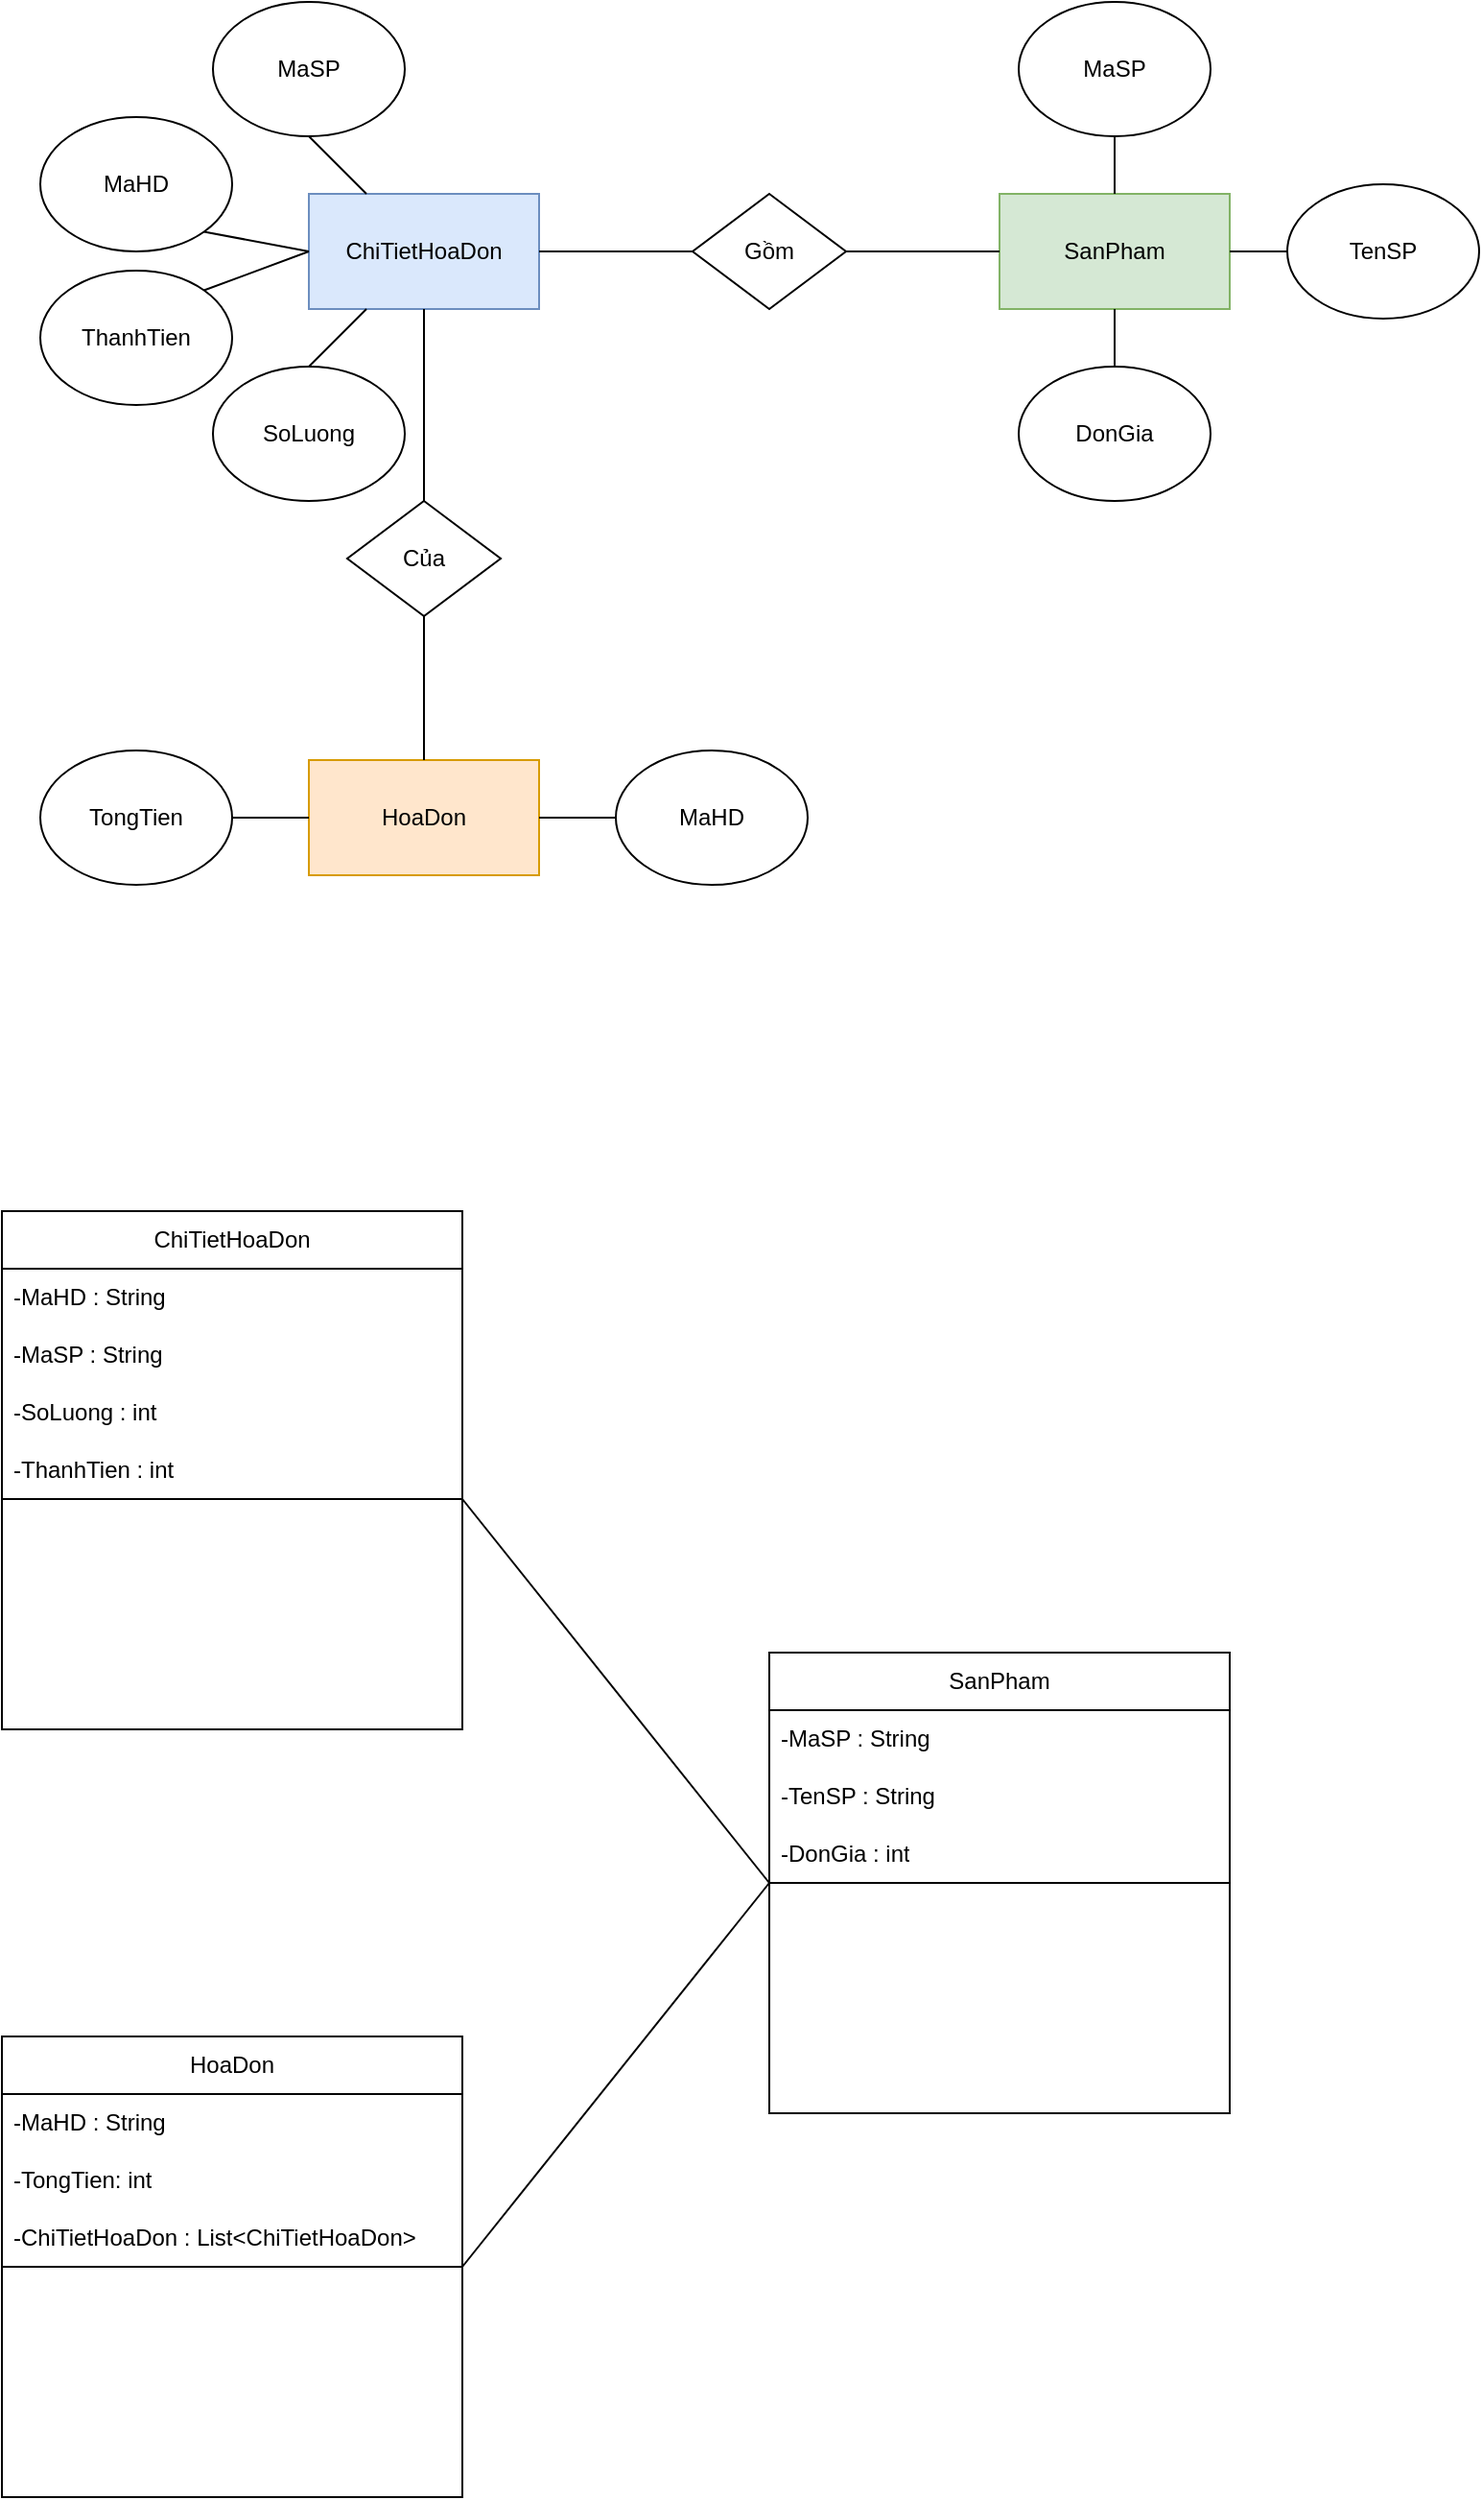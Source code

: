 <mxfile version="24.7.7">
  <diagram name="Page-1" id="pgy9I5oYHcWPJ9aGwN5I">
    <mxGraphModel dx="1235" dy="655" grid="1" gridSize="10" guides="1" tooltips="1" connect="1" arrows="1" fold="1" page="1" pageScale="1" pageWidth="850" pageHeight="1100" math="0" shadow="0">
      <root>
        <mxCell id="0" />
        <mxCell id="1" parent="0" />
        <mxCell id="iatrL-qNKA81DHMAHy29-2" value="HoaDon" style="rounded=0;whiteSpace=wrap;html=1;fillColor=#ffe6cc;strokeColor=#d79b00;" parent="1" vertex="1">
          <mxGeometry x="360" y="415" width="120" height="60" as="geometry" />
        </mxCell>
        <mxCell id="iatrL-qNKA81DHMAHy29-4" value="ChiTietHoaDon" style="rounded=0;whiteSpace=wrap;html=1;fillColor=#dae8fc;strokeColor=#6c8ebf;" parent="1" vertex="1">
          <mxGeometry x="360" y="120" width="120" height="60" as="geometry" />
        </mxCell>
        <mxCell id="iatrL-qNKA81DHMAHy29-5" value="SanPham" style="rounded=0;whiteSpace=wrap;html=1;fillColor=#d5e8d4;strokeColor=#82b366;" parent="1" vertex="1">
          <mxGeometry x="720" y="120" width="120" height="60" as="geometry" />
        </mxCell>
        <mxCell id="iatrL-qNKA81DHMAHy29-6" value="MaHD" style="ellipse;whiteSpace=wrap;html=1;" parent="1" vertex="1">
          <mxGeometry x="520" y="410" width="100" height="70" as="geometry" />
        </mxCell>
        <mxCell id="iatrL-qNKA81DHMAHy29-7" value="MaHD" style="ellipse;whiteSpace=wrap;html=1;" parent="1" vertex="1">
          <mxGeometry x="220" y="80" width="100" height="70" as="geometry" />
        </mxCell>
        <mxCell id="iatrL-qNKA81DHMAHy29-8" value="MaSP" style="ellipse;whiteSpace=wrap;html=1;" parent="1" vertex="1">
          <mxGeometry x="310" y="20" width="100" height="70" as="geometry" />
        </mxCell>
        <mxCell id="iatrL-qNKA81DHMAHy29-9" value="SoLuong" style="ellipse;whiteSpace=wrap;html=1;" parent="1" vertex="1">
          <mxGeometry x="310" y="210" width="100" height="70" as="geometry" />
        </mxCell>
        <mxCell id="iatrL-qNKA81DHMAHy29-10" value="DonGia" style="ellipse;whiteSpace=wrap;html=1;" parent="1" vertex="1">
          <mxGeometry x="730" y="210" width="100" height="70" as="geometry" />
        </mxCell>
        <mxCell id="iatrL-qNKA81DHMAHy29-11" value="TongTien" style="ellipse;whiteSpace=wrap;html=1;" parent="1" vertex="1">
          <mxGeometry x="220" y="410" width="100" height="70" as="geometry" />
        </mxCell>
        <mxCell id="iatrL-qNKA81DHMAHy29-12" value="ThanhTien" style="ellipse;whiteSpace=wrap;html=1;" parent="1" vertex="1">
          <mxGeometry x="220" y="160" width="100" height="70" as="geometry" />
        </mxCell>
        <mxCell id="iatrL-qNKA81DHMAHy29-13" value="MaSP" style="ellipse;whiteSpace=wrap;html=1;" parent="1" vertex="1">
          <mxGeometry x="730" y="20" width="100" height="70" as="geometry" />
        </mxCell>
        <mxCell id="iatrL-qNKA81DHMAHy29-14" value="TenSP" style="ellipse;whiteSpace=wrap;html=1;" parent="1" vertex="1">
          <mxGeometry x="870" y="115" width="100" height="70" as="geometry" />
        </mxCell>
        <mxCell id="iatrL-qNKA81DHMAHy29-16" value="" style="endArrow=none;html=1;rounded=0;entryX=0;entryY=0.5;entryDx=0;entryDy=0;exitX=1;exitY=0.5;exitDx=0;exitDy=0;" parent="1" source="iatrL-qNKA81DHMAHy29-11" target="iatrL-qNKA81DHMAHy29-2" edge="1">
          <mxGeometry width="50" height="50" relative="1" as="geometry">
            <mxPoint x="10" y="560" as="sourcePoint" />
            <mxPoint x="60" y="510" as="targetPoint" />
          </mxGeometry>
        </mxCell>
        <mxCell id="iatrL-qNKA81DHMAHy29-17" value="" style="endArrow=none;html=1;rounded=0;entryX=0;entryY=0.5;entryDx=0;entryDy=0;exitX=1;exitY=0.5;exitDx=0;exitDy=0;" parent="1" source="iatrL-qNKA81DHMAHy29-2" target="iatrL-qNKA81DHMAHy29-6" edge="1">
          <mxGeometry width="50" height="50" relative="1" as="geometry">
            <mxPoint x="150" y="560" as="sourcePoint" />
            <mxPoint x="200" y="510" as="targetPoint" />
          </mxGeometry>
        </mxCell>
        <mxCell id="iatrL-qNKA81DHMAHy29-21" value="" style="endArrow=none;html=1;rounded=0;entryX=0.5;entryY=1;entryDx=0;entryDy=0;exitX=0.5;exitY=0;exitDx=0;exitDy=0;" parent="1" source="iatrL-qNKA81DHMAHy29-22" target="iatrL-qNKA81DHMAHy29-4" edge="1">
          <mxGeometry width="50" height="50" relative="1" as="geometry">
            <mxPoint x="420" y="280" as="sourcePoint" />
            <mxPoint x="470" y="300" as="targetPoint" />
          </mxGeometry>
        </mxCell>
        <mxCell id="iatrL-qNKA81DHMAHy29-22" value="Của" style="rhombus;whiteSpace=wrap;html=1;" parent="1" vertex="1">
          <mxGeometry x="380" y="280" width="80" height="60" as="geometry" />
        </mxCell>
        <mxCell id="iatrL-qNKA81DHMAHy29-23" value="" style="endArrow=none;html=1;rounded=0;entryX=0.5;entryY=1;entryDx=0;entryDy=0;exitX=0.5;exitY=0;exitDx=0;exitDy=0;" parent="1" source="iatrL-qNKA81DHMAHy29-2" target="iatrL-qNKA81DHMAHy29-22" edge="1">
          <mxGeometry width="50" height="50" relative="1" as="geometry">
            <mxPoint x="180" y="400" as="sourcePoint" />
            <mxPoint x="230" y="350" as="targetPoint" />
          </mxGeometry>
        </mxCell>
        <mxCell id="iatrL-qNKA81DHMAHy29-24" value="Gồm" style="rhombus;whiteSpace=wrap;html=1;" parent="1" vertex="1">
          <mxGeometry x="560" y="120" width="80" height="60" as="geometry" />
        </mxCell>
        <mxCell id="iatrL-qNKA81DHMAHy29-25" value="" style="endArrow=none;html=1;rounded=0;entryX=0;entryY=0.5;entryDx=0;entryDy=0;exitX=1;exitY=0.5;exitDx=0;exitDy=0;" parent="1" source="iatrL-qNKA81DHMAHy29-4" target="iatrL-qNKA81DHMAHy29-24" edge="1">
          <mxGeometry width="50" height="50" relative="1" as="geometry">
            <mxPoint x="580" y="290" as="sourcePoint" />
            <mxPoint x="630" y="240" as="targetPoint" />
          </mxGeometry>
        </mxCell>
        <mxCell id="iatrL-qNKA81DHMAHy29-26" value="" style="endArrow=none;html=1;rounded=0;entryX=0;entryY=0.5;entryDx=0;entryDy=0;exitX=1;exitY=0.5;exitDx=0;exitDy=0;" parent="1" source="iatrL-qNKA81DHMAHy29-24" target="iatrL-qNKA81DHMAHy29-5" edge="1">
          <mxGeometry width="50" height="50" relative="1" as="geometry">
            <mxPoint x="490" y="160" as="sourcePoint" />
            <mxPoint x="570" y="160" as="targetPoint" />
          </mxGeometry>
        </mxCell>
        <mxCell id="iatrL-qNKA81DHMAHy29-27" value="" style="endArrow=none;html=1;rounded=0;entryX=0;entryY=0.5;entryDx=0;entryDy=0;exitX=1;exitY=0.5;exitDx=0;exitDy=0;" parent="1" source="iatrL-qNKA81DHMAHy29-5" target="iatrL-qNKA81DHMAHy29-14" edge="1">
          <mxGeometry width="50" height="50" relative="1" as="geometry">
            <mxPoint x="890" y="320" as="sourcePoint" />
            <mxPoint x="940" y="270" as="targetPoint" />
          </mxGeometry>
        </mxCell>
        <mxCell id="iatrL-qNKA81DHMAHy29-28" value="" style="endArrow=none;html=1;rounded=0;entryX=0.5;entryY=1;entryDx=0;entryDy=0;exitX=0.5;exitY=0;exitDx=0;exitDy=0;" parent="1" source="iatrL-qNKA81DHMAHy29-10" target="iatrL-qNKA81DHMAHy29-5" edge="1">
          <mxGeometry width="50" height="50" relative="1" as="geometry">
            <mxPoint x="850" y="160" as="sourcePoint" />
            <mxPoint x="880" y="160" as="targetPoint" />
          </mxGeometry>
        </mxCell>
        <mxCell id="iatrL-qNKA81DHMAHy29-29" value="" style="endArrow=none;html=1;rounded=0;exitX=0.5;exitY=1;exitDx=0;exitDy=0;" parent="1" source="iatrL-qNKA81DHMAHy29-13" target="iatrL-qNKA81DHMAHy29-5" edge="1">
          <mxGeometry width="50" height="50" relative="1" as="geometry">
            <mxPoint x="850" y="160" as="sourcePoint" />
            <mxPoint x="880" y="160" as="targetPoint" />
          </mxGeometry>
        </mxCell>
        <mxCell id="iatrL-qNKA81DHMAHy29-30" value="" style="endArrow=none;html=1;rounded=0;entryX=0.25;entryY=1;entryDx=0;entryDy=0;exitX=0.5;exitY=0;exitDx=0;exitDy=0;" parent="1" source="iatrL-qNKA81DHMAHy29-9" target="iatrL-qNKA81DHMAHy29-4" edge="1">
          <mxGeometry width="50" height="50" relative="1" as="geometry">
            <mxPoint x="180" y="320" as="sourcePoint" />
            <mxPoint x="230" y="270" as="targetPoint" />
          </mxGeometry>
        </mxCell>
        <mxCell id="iatrL-qNKA81DHMAHy29-31" value="" style="endArrow=none;html=1;rounded=0;entryX=0;entryY=0.5;entryDx=0;entryDy=0;exitX=1;exitY=0;exitDx=0;exitDy=0;" parent="1" source="iatrL-qNKA81DHMAHy29-12" target="iatrL-qNKA81DHMAHy29-4" edge="1">
          <mxGeometry width="50" height="50" relative="1" as="geometry">
            <mxPoint x="110" y="390" as="sourcePoint" />
            <mxPoint x="160" y="340" as="targetPoint" />
          </mxGeometry>
        </mxCell>
        <mxCell id="iatrL-qNKA81DHMAHy29-32" value="" style="endArrow=none;html=1;rounded=0;entryX=1;entryY=1;entryDx=0;entryDy=0;exitX=0;exitY=0.5;exitDx=0;exitDy=0;" parent="1" source="iatrL-qNKA81DHMAHy29-4" target="iatrL-qNKA81DHMAHy29-7" edge="1">
          <mxGeometry width="50" height="50" relative="1" as="geometry">
            <mxPoint x="316" y="180" as="sourcePoint" />
            <mxPoint x="370" y="160" as="targetPoint" />
          </mxGeometry>
        </mxCell>
        <mxCell id="iatrL-qNKA81DHMAHy29-33" value="" style="endArrow=none;html=1;rounded=0;entryX=0.5;entryY=1;entryDx=0;entryDy=0;exitX=0.25;exitY=0;exitDx=0;exitDy=0;" parent="1" source="iatrL-qNKA81DHMAHy29-4" target="iatrL-qNKA81DHMAHy29-8" edge="1">
          <mxGeometry width="50" height="50" relative="1" as="geometry">
            <mxPoint x="370" y="160" as="sourcePoint" />
            <mxPoint x="316" y="150" as="targetPoint" />
          </mxGeometry>
        </mxCell>
        <mxCell id="iatrL-qNKA81DHMAHy29-34" value="HoaDon" style="swimlane;fontStyle=0;childLayout=stackLayout;horizontal=1;startSize=30;horizontalStack=0;resizeParent=1;resizeParentMax=0;resizeLast=0;collapsible=1;marginBottom=0;whiteSpace=wrap;html=1;" parent="1" vertex="1">
          <mxGeometry x="200" y="1080" width="240" height="240" as="geometry" />
        </mxCell>
        <mxCell id="iatrL-qNKA81DHMAHy29-35" value="-MaHD : String" style="text;strokeColor=none;fillColor=none;align=left;verticalAlign=middle;spacingLeft=4;spacingRight=4;overflow=hidden;points=[[0,0.5],[1,0.5]];portConstraint=eastwest;rotatable=0;whiteSpace=wrap;html=1;" parent="iatrL-qNKA81DHMAHy29-34" vertex="1">
          <mxGeometry y="30" width="240" height="30" as="geometry" />
        </mxCell>
        <mxCell id="iatrL-qNKA81DHMAHy29-36" value="-TongTien: int" style="text;strokeColor=none;fillColor=none;align=left;verticalAlign=middle;spacingLeft=4;spacingRight=4;overflow=hidden;points=[[0,0.5],[1,0.5]];portConstraint=eastwest;rotatable=0;whiteSpace=wrap;html=1;" parent="iatrL-qNKA81DHMAHy29-34" vertex="1">
          <mxGeometry y="60" width="240" height="30" as="geometry" />
        </mxCell>
        <mxCell id="oo3lGRZh2qsD1dncb8WA-1" value="-ChiTietHoaDon : List&amp;lt;ChiTietHoaDon&amp;gt;" style="text;strokeColor=none;fillColor=none;align=left;verticalAlign=middle;spacingLeft=4;spacingRight=4;overflow=hidden;points=[[0,0.5],[1,0.5]];portConstraint=eastwest;rotatable=0;whiteSpace=wrap;html=1;" vertex="1" parent="iatrL-qNKA81DHMAHy29-34">
          <mxGeometry y="90" width="240" height="30" as="geometry" />
        </mxCell>
        <mxCell id="oo3lGRZh2qsD1dncb8WA-15" value="" style="swimlane;startSize=0;" vertex="1" parent="iatrL-qNKA81DHMAHy29-34">
          <mxGeometry y="120" width="240" height="120" as="geometry" />
        </mxCell>
        <mxCell id="oo3lGRZh2qsD1dncb8WA-2" value="ChiTietHoaDon" style="swimlane;fontStyle=0;childLayout=stackLayout;horizontal=1;startSize=30;horizontalStack=0;resizeParent=1;resizeParentMax=0;resizeLast=0;collapsible=1;marginBottom=0;whiteSpace=wrap;html=1;" vertex="1" parent="1">
          <mxGeometry x="200" y="650" width="240" height="270" as="geometry" />
        </mxCell>
        <mxCell id="oo3lGRZh2qsD1dncb8WA-3" value="-MaHD : String" style="text;strokeColor=none;fillColor=none;align=left;verticalAlign=middle;spacingLeft=4;spacingRight=4;overflow=hidden;points=[[0,0.5],[1,0.5]];portConstraint=eastwest;rotatable=0;whiteSpace=wrap;html=1;" vertex="1" parent="oo3lGRZh2qsD1dncb8WA-2">
          <mxGeometry y="30" width="240" height="30" as="geometry" />
        </mxCell>
        <mxCell id="oo3lGRZh2qsD1dncb8WA-4" value="-MaSP : String" style="text;strokeColor=none;fillColor=none;align=left;verticalAlign=middle;spacingLeft=4;spacingRight=4;overflow=hidden;points=[[0,0.5],[1,0.5]];portConstraint=eastwest;rotatable=0;whiteSpace=wrap;html=1;" vertex="1" parent="oo3lGRZh2qsD1dncb8WA-2">
          <mxGeometry y="60" width="240" height="30" as="geometry" />
        </mxCell>
        <mxCell id="oo3lGRZh2qsD1dncb8WA-5" value="-SoLuong : int&amp;nbsp;" style="text;strokeColor=none;fillColor=none;align=left;verticalAlign=middle;spacingLeft=4;spacingRight=4;overflow=hidden;points=[[0,0.5],[1,0.5]];portConstraint=eastwest;rotatable=0;whiteSpace=wrap;html=1;" vertex="1" parent="oo3lGRZh2qsD1dncb8WA-2">
          <mxGeometry y="90" width="240" height="30" as="geometry" />
        </mxCell>
        <mxCell id="oo3lGRZh2qsD1dncb8WA-10" value="-ThanhTien : int&amp;nbsp;" style="text;strokeColor=none;fillColor=none;align=left;verticalAlign=middle;spacingLeft=4;spacingRight=4;overflow=hidden;points=[[0,0.5],[1,0.5]];portConstraint=eastwest;rotatable=0;whiteSpace=wrap;html=1;" vertex="1" parent="oo3lGRZh2qsD1dncb8WA-2">
          <mxGeometry y="120" width="240" height="30" as="geometry" />
        </mxCell>
        <mxCell id="oo3lGRZh2qsD1dncb8WA-14" value="" style="swimlane;startSize=0;" vertex="1" parent="oo3lGRZh2qsD1dncb8WA-2">
          <mxGeometry y="150" width="240" height="120" as="geometry" />
        </mxCell>
        <mxCell id="oo3lGRZh2qsD1dncb8WA-6" value="SanPham" style="swimlane;fontStyle=0;childLayout=stackLayout;horizontal=1;startSize=30;horizontalStack=0;resizeParent=1;resizeParentMax=0;resizeLast=0;collapsible=1;marginBottom=0;whiteSpace=wrap;html=1;" vertex="1" parent="1">
          <mxGeometry x="600" y="880" width="240" height="240" as="geometry" />
        </mxCell>
        <mxCell id="oo3lGRZh2qsD1dncb8WA-7" value="-MaSP : String" style="text;strokeColor=none;fillColor=none;align=left;verticalAlign=middle;spacingLeft=4;spacingRight=4;overflow=hidden;points=[[0,0.5],[1,0.5]];portConstraint=eastwest;rotatable=0;whiteSpace=wrap;html=1;" vertex="1" parent="oo3lGRZh2qsD1dncb8WA-6">
          <mxGeometry y="30" width="240" height="30" as="geometry" />
        </mxCell>
        <mxCell id="oo3lGRZh2qsD1dncb8WA-8" value="-TenSP : String" style="text;strokeColor=none;fillColor=none;align=left;verticalAlign=middle;spacingLeft=4;spacingRight=4;overflow=hidden;points=[[0,0.5],[1,0.5]];portConstraint=eastwest;rotatable=0;whiteSpace=wrap;html=1;" vertex="1" parent="oo3lGRZh2qsD1dncb8WA-6">
          <mxGeometry y="60" width="240" height="30" as="geometry" />
        </mxCell>
        <mxCell id="oo3lGRZh2qsD1dncb8WA-9" value="-DonGia : int" style="text;strokeColor=none;fillColor=none;align=left;verticalAlign=middle;spacingLeft=4;spacingRight=4;overflow=hidden;points=[[0,0.5],[1,0.5]];portConstraint=eastwest;rotatable=0;whiteSpace=wrap;html=1;" vertex="1" parent="oo3lGRZh2qsD1dncb8WA-6">
          <mxGeometry y="90" width="240" height="30" as="geometry" />
        </mxCell>
        <mxCell id="oo3lGRZh2qsD1dncb8WA-16" value="" style="swimlane;startSize=0;" vertex="1" parent="oo3lGRZh2qsD1dncb8WA-6">
          <mxGeometry y="120" width="240" height="120" as="geometry" />
        </mxCell>
        <mxCell id="oo3lGRZh2qsD1dncb8WA-17" value="" style="endArrow=none;html=1;rounded=0;exitX=1;exitY=0;exitDx=0;exitDy=0;entryX=0;entryY=0;entryDx=0;entryDy=0;" edge="1" parent="1" source="oo3lGRZh2qsD1dncb8WA-14" target="oo3lGRZh2qsD1dncb8WA-16">
          <mxGeometry width="50" height="50" relative="1" as="geometry">
            <mxPoint x="540" y="810" as="sourcePoint" />
            <mxPoint x="590" y="760" as="targetPoint" />
          </mxGeometry>
        </mxCell>
        <mxCell id="oo3lGRZh2qsD1dncb8WA-19" value="" style="endArrow=none;html=1;rounded=0;entryX=0;entryY=0;entryDx=0;entryDy=0;exitX=1;exitY=0;exitDx=0;exitDy=0;" edge="1" parent="1" source="oo3lGRZh2qsD1dncb8WA-15" target="oo3lGRZh2qsD1dncb8WA-16">
          <mxGeometry width="50" height="50" relative="1" as="geometry">
            <mxPoint x="580" y="1350" as="sourcePoint" />
            <mxPoint x="630" y="1300" as="targetPoint" />
          </mxGeometry>
        </mxCell>
      </root>
    </mxGraphModel>
  </diagram>
</mxfile>
